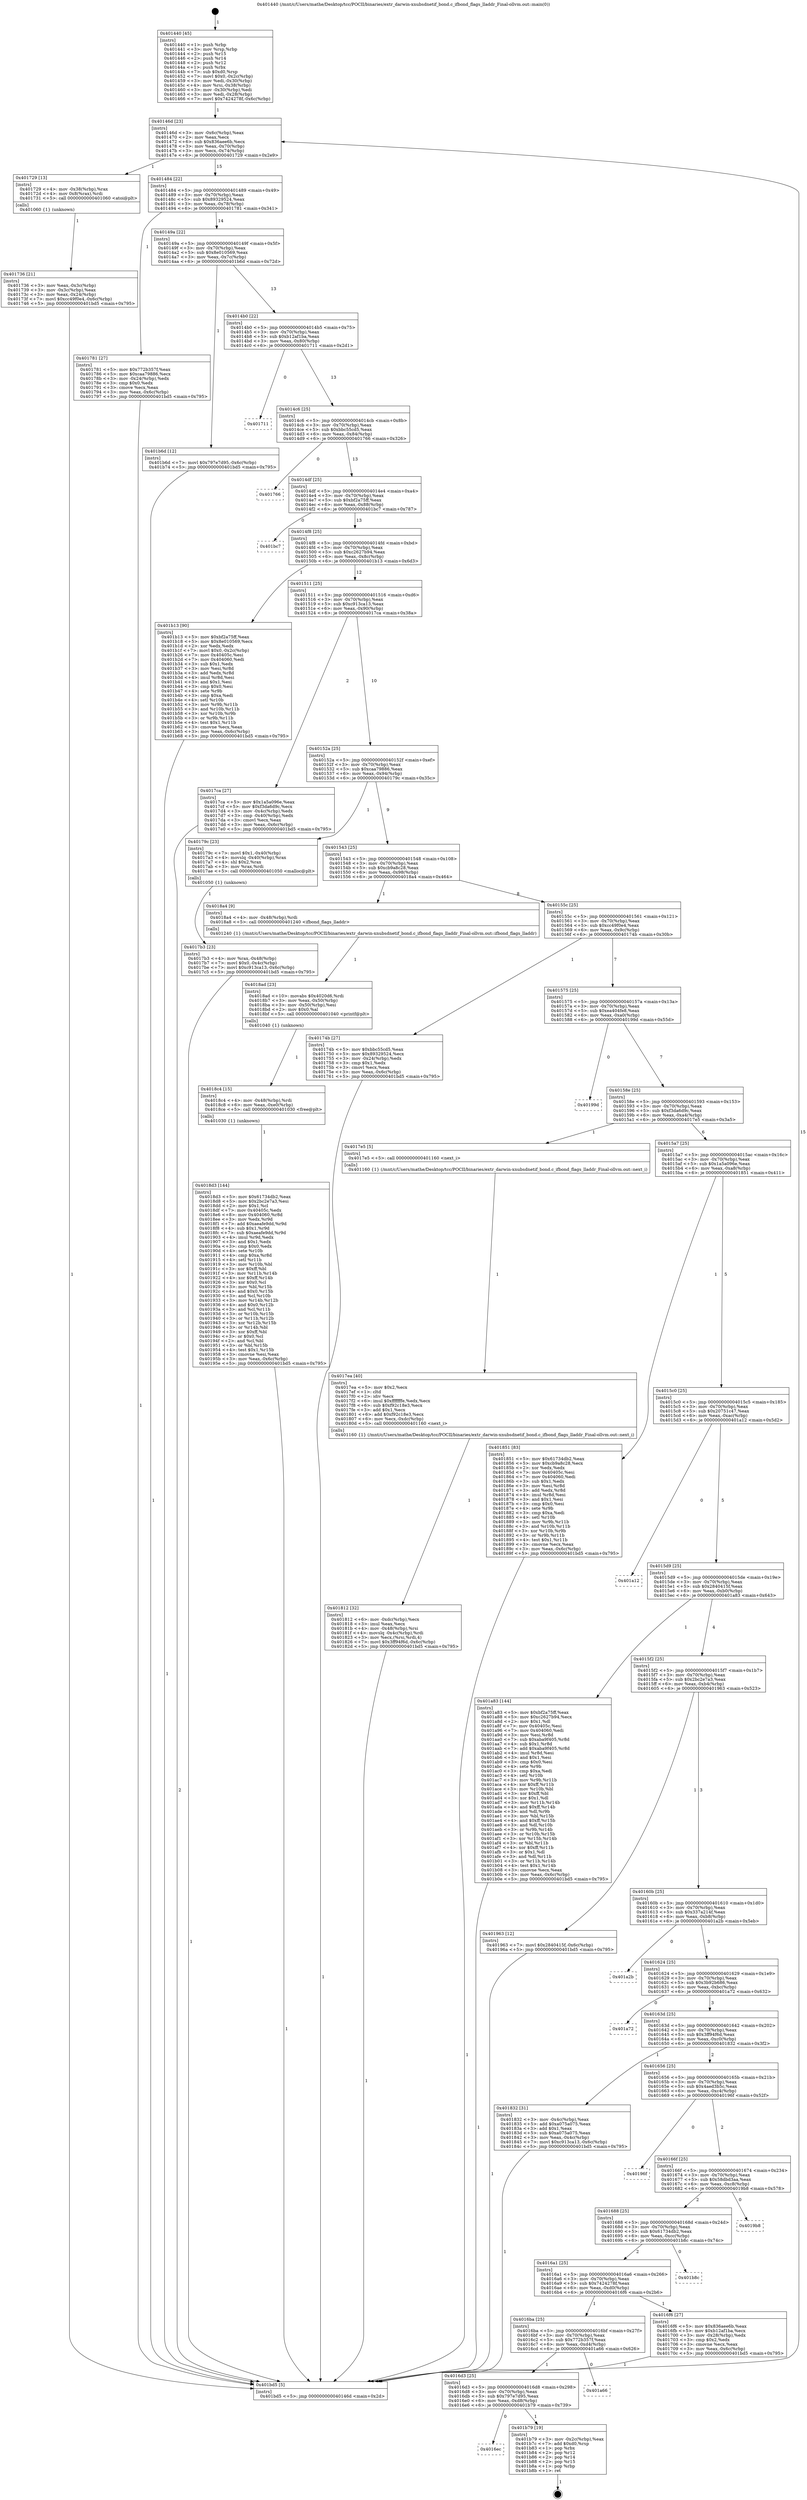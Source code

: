 digraph "0x401440" {
  label = "0x401440 (/mnt/c/Users/mathe/Desktop/tcc/POCII/binaries/extr_darwin-xnubsdnetif_bond.c_ifbond_flags_lladdr_Final-ollvm.out::main(0))"
  labelloc = "t"
  node[shape=record]

  Entry [label="",width=0.3,height=0.3,shape=circle,fillcolor=black,style=filled]
  "0x40146d" [label="{
     0x40146d [23]\l
     | [instrs]\l
     &nbsp;&nbsp;0x40146d \<+3\>: mov -0x6c(%rbp),%eax\l
     &nbsp;&nbsp;0x401470 \<+2\>: mov %eax,%ecx\l
     &nbsp;&nbsp;0x401472 \<+6\>: sub $0x836aee6b,%ecx\l
     &nbsp;&nbsp;0x401478 \<+3\>: mov %eax,-0x70(%rbp)\l
     &nbsp;&nbsp;0x40147b \<+3\>: mov %ecx,-0x74(%rbp)\l
     &nbsp;&nbsp;0x40147e \<+6\>: je 0000000000401729 \<main+0x2e9\>\l
  }"]
  "0x401729" [label="{
     0x401729 [13]\l
     | [instrs]\l
     &nbsp;&nbsp;0x401729 \<+4\>: mov -0x38(%rbp),%rax\l
     &nbsp;&nbsp;0x40172d \<+4\>: mov 0x8(%rax),%rdi\l
     &nbsp;&nbsp;0x401731 \<+5\>: call 0000000000401060 \<atoi@plt\>\l
     | [calls]\l
     &nbsp;&nbsp;0x401060 \{1\} (unknown)\l
  }"]
  "0x401484" [label="{
     0x401484 [22]\l
     | [instrs]\l
     &nbsp;&nbsp;0x401484 \<+5\>: jmp 0000000000401489 \<main+0x49\>\l
     &nbsp;&nbsp;0x401489 \<+3\>: mov -0x70(%rbp),%eax\l
     &nbsp;&nbsp;0x40148c \<+5\>: sub $0x89329524,%eax\l
     &nbsp;&nbsp;0x401491 \<+3\>: mov %eax,-0x78(%rbp)\l
     &nbsp;&nbsp;0x401494 \<+6\>: je 0000000000401781 \<main+0x341\>\l
  }"]
  Exit [label="",width=0.3,height=0.3,shape=circle,fillcolor=black,style=filled,peripheries=2]
  "0x401781" [label="{
     0x401781 [27]\l
     | [instrs]\l
     &nbsp;&nbsp;0x401781 \<+5\>: mov $0x772b357f,%eax\l
     &nbsp;&nbsp;0x401786 \<+5\>: mov $0xcaa79886,%ecx\l
     &nbsp;&nbsp;0x40178b \<+3\>: mov -0x24(%rbp),%edx\l
     &nbsp;&nbsp;0x40178e \<+3\>: cmp $0x0,%edx\l
     &nbsp;&nbsp;0x401791 \<+3\>: cmove %ecx,%eax\l
     &nbsp;&nbsp;0x401794 \<+3\>: mov %eax,-0x6c(%rbp)\l
     &nbsp;&nbsp;0x401797 \<+5\>: jmp 0000000000401bd5 \<main+0x795\>\l
  }"]
  "0x40149a" [label="{
     0x40149a [22]\l
     | [instrs]\l
     &nbsp;&nbsp;0x40149a \<+5\>: jmp 000000000040149f \<main+0x5f\>\l
     &nbsp;&nbsp;0x40149f \<+3\>: mov -0x70(%rbp),%eax\l
     &nbsp;&nbsp;0x4014a2 \<+5\>: sub $0x8e010569,%eax\l
     &nbsp;&nbsp;0x4014a7 \<+3\>: mov %eax,-0x7c(%rbp)\l
     &nbsp;&nbsp;0x4014aa \<+6\>: je 0000000000401b6d \<main+0x72d\>\l
  }"]
  "0x4016ec" [label="{
     0x4016ec\l
  }", style=dashed]
  "0x401b6d" [label="{
     0x401b6d [12]\l
     | [instrs]\l
     &nbsp;&nbsp;0x401b6d \<+7\>: movl $0x797e7d95,-0x6c(%rbp)\l
     &nbsp;&nbsp;0x401b74 \<+5\>: jmp 0000000000401bd5 \<main+0x795\>\l
  }"]
  "0x4014b0" [label="{
     0x4014b0 [22]\l
     | [instrs]\l
     &nbsp;&nbsp;0x4014b0 \<+5\>: jmp 00000000004014b5 \<main+0x75\>\l
     &nbsp;&nbsp;0x4014b5 \<+3\>: mov -0x70(%rbp),%eax\l
     &nbsp;&nbsp;0x4014b8 \<+5\>: sub $0xb12af1ba,%eax\l
     &nbsp;&nbsp;0x4014bd \<+3\>: mov %eax,-0x80(%rbp)\l
     &nbsp;&nbsp;0x4014c0 \<+6\>: je 0000000000401711 \<main+0x2d1\>\l
  }"]
  "0x401b79" [label="{
     0x401b79 [19]\l
     | [instrs]\l
     &nbsp;&nbsp;0x401b79 \<+3\>: mov -0x2c(%rbp),%eax\l
     &nbsp;&nbsp;0x401b7c \<+7\>: add $0xd0,%rsp\l
     &nbsp;&nbsp;0x401b83 \<+1\>: pop %rbx\l
     &nbsp;&nbsp;0x401b84 \<+2\>: pop %r12\l
     &nbsp;&nbsp;0x401b86 \<+2\>: pop %r14\l
     &nbsp;&nbsp;0x401b88 \<+2\>: pop %r15\l
     &nbsp;&nbsp;0x401b8a \<+1\>: pop %rbp\l
     &nbsp;&nbsp;0x401b8b \<+1\>: ret\l
  }"]
  "0x401711" [label="{
     0x401711\l
  }", style=dashed]
  "0x4014c6" [label="{
     0x4014c6 [25]\l
     | [instrs]\l
     &nbsp;&nbsp;0x4014c6 \<+5\>: jmp 00000000004014cb \<main+0x8b\>\l
     &nbsp;&nbsp;0x4014cb \<+3\>: mov -0x70(%rbp),%eax\l
     &nbsp;&nbsp;0x4014ce \<+5\>: sub $0xbbc55cd5,%eax\l
     &nbsp;&nbsp;0x4014d3 \<+6\>: mov %eax,-0x84(%rbp)\l
     &nbsp;&nbsp;0x4014d9 \<+6\>: je 0000000000401766 \<main+0x326\>\l
  }"]
  "0x4016d3" [label="{
     0x4016d3 [25]\l
     | [instrs]\l
     &nbsp;&nbsp;0x4016d3 \<+5\>: jmp 00000000004016d8 \<main+0x298\>\l
     &nbsp;&nbsp;0x4016d8 \<+3\>: mov -0x70(%rbp),%eax\l
     &nbsp;&nbsp;0x4016db \<+5\>: sub $0x797e7d95,%eax\l
     &nbsp;&nbsp;0x4016e0 \<+6\>: mov %eax,-0xd8(%rbp)\l
     &nbsp;&nbsp;0x4016e6 \<+6\>: je 0000000000401b79 \<main+0x739\>\l
  }"]
  "0x401766" [label="{
     0x401766\l
  }", style=dashed]
  "0x4014df" [label="{
     0x4014df [25]\l
     | [instrs]\l
     &nbsp;&nbsp;0x4014df \<+5\>: jmp 00000000004014e4 \<main+0xa4\>\l
     &nbsp;&nbsp;0x4014e4 \<+3\>: mov -0x70(%rbp),%eax\l
     &nbsp;&nbsp;0x4014e7 \<+5\>: sub $0xbf2a75ff,%eax\l
     &nbsp;&nbsp;0x4014ec \<+6\>: mov %eax,-0x88(%rbp)\l
     &nbsp;&nbsp;0x4014f2 \<+6\>: je 0000000000401bc7 \<main+0x787\>\l
  }"]
  "0x401a66" [label="{
     0x401a66\l
  }", style=dashed]
  "0x401bc7" [label="{
     0x401bc7\l
  }", style=dashed]
  "0x4014f8" [label="{
     0x4014f8 [25]\l
     | [instrs]\l
     &nbsp;&nbsp;0x4014f8 \<+5\>: jmp 00000000004014fd \<main+0xbd\>\l
     &nbsp;&nbsp;0x4014fd \<+3\>: mov -0x70(%rbp),%eax\l
     &nbsp;&nbsp;0x401500 \<+5\>: sub $0xc2627b94,%eax\l
     &nbsp;&nbsp;0x401505 \<+6\>: mov %eax,-0x8c(%rbp)\l
     &nbsp;&nbsp;0x40150b \<+6\>: je 0000000000401b13 \<main+0x6d3\>\l
  }"]
  "0x4018d3" [label="{
     0x4018d3 [144]\l
     | [instrs]\l
     &nbsp;&nbsp;0x4018d3 \<+5\>: mov $0x61734db2,%eax\l
     &nbsp;&nbsp;0x4018d8 \<+5\>: mov $0x2bc2e7a3,%esi\l
     &nbsp;&nbsp;0x4018dd \<+2\>: mov $0x1,%cl\l
     &nbsp;&nbsp;0x4018df \<+7\>: mov 0x40405c,%edx\l
     &nbsp;&nbsp;0x4018e6 \<+8\>: mov 0x404060,%r8d\l
     &nbsp;&nbsp;0x4018ee \<+3\>: mov %edx,%r9d\l
     &nbsp;&nbsp;0x4018f1 \<+7\>: add $0xaeafe9dd,%r9d\l
     &nbsp;&nbsp;0x4018f8 \<+4\>: sub $0x1,%r9d\l
     &nbsp;&nbsp;0x4018fc \<+7\>: sub $0xaeafe9dd,%r9d\l
     &nbsp;&nbsp;0x401903 \<+4\>: imul %r9d,%edx\l
     &nbsp;&nbsp;0x401907 \<+3\>: and $0x1,%edx\l
     &nbsp;&nbsp;0x40190a \<+3\>: cmp $0x0,%edx\l
     &nbsp;&nbsp;0x40190d \<+4\>: sete %r10b\l
     &nbsp;&nbsp;0x401911 \<+4\>: cmp $0xa,%r8d\l
     &nbsp;&nbsp;0x401915 \<+4\>: setl %r11b\l
     &nbsp;&nbsp;0x401919 \<+3\>: mov %r10b,%bl\l
     &nbsp;&nbsp;0x40191c \<+3\>: xor $0xff,%bl\l
     &nbsp;&nbsp;0x40191f \<+3\>: mov %r11b,%r14b\l
     &nbsp;&nbsp;0x401922 \<+4\>: xor $0xff,%r14b\l
     &nbsp;&nbsp;0x401926 \<+3\>: xor $0x0,%cl\l
     &nbsp;&nbsp;0x401929 \<+3\>: mov %bl,%r15b\l
     &nbsp;&nbsp;0x40192c \<+4\>: and $0x0,%r15b\l
     &nbsp;&nbsp;0x401930 \<+3\>: and %cl,%r10b\l
     &nbsp;&nbsp;0x401933 \<+3\>: mov %r14b,%r12b\l
     &nbsp;&nbsp;0x401936 \<+4\>: and $0x0,%r12b\l
     &nbsp;&nbsp;0x40193a \<+3\>: and %cl,%r11b\l
     &nbsp;&nbsp;0x40193d \<+3\>: or %r10b,%r15b\l
     &nbsp;&nbsp;0x401940 \<+3\>: or %r11b,%r12b\l
     &nbsp;&nbsp;0x401943 \<+3\>: xor %r12b,%r15b\l
     &nbsp;&nbsp;0x401946 \<+3\>: or %r14b,%bl\l
     &nbsp;&nbsp;0x401949 \<+3\>: xor $0xff,%bl\l
     &nbsp;&nbsp;0x40194c \<+3\>: or $0x0,%cl\l
     &nbsp;&nbsp;0x40194f \<+2\>: and %cl,%bl\l
     &nbsp;&nbsp;0x401951 \<+3\>: or %bl,%r15b\l
     &nbsp;&nbsp;0x401954 \<+4\>: test $0x1,%r15b\l
     &nbsp;&nbsp;0x401958 \<+3\>: cmovne %esi,%eax\l
     &nbsp;&nbsp;0x40195b \<+3\>: mov %eax,-0x6c(%rbp)\l
     &nbsp;&nbsp;0x40195e \<+5\>: jmp 0000000000401bd5 \<main+0x795\>\l
  }"]
  "0x401b13" [label="{
     0x401b13 [90]\l
     | [instrs]\l
     &nbsp;&nbsp;0x401b13 \<+5\>: mov $0xbf2a75ff,%eax\l
     &nbsp;&nbsp;0x401b18 \<+5\>: mov $0x8e010569,%ecx\l
     &nbsp;&nbsp;0x401b1d \<+2\>: xor %edx,%edx\l
     &nbsp;&nbsp;0x401b1f \<+7\>: movl $0x0,-0x2c(%rbp)\l
     &nbsp;&nbsp;0x401b26 \<+7\>: mov 0x40405c,%esi\l
     &nbsp;&nbsp;0x401b2d \<+7\>: mov 0x404060,%edi\l
     &nbsp;&nbsp;0x401b34 \<+3\>: sub $0x1,%edx\l
     &nbsp;&nbsp;0x401b37 \<+3\>: mov %esi,%r8d\l
     &nbsp;&nbsp;0x401b3a \<+3\>: add %edx,%r8d\l
     &nbsp;&nbsp;0x401b3d \<+4\>: imul %r8d,%esi\l
     &nbsp;&nbsp;0x401b41 \<+3\>: and $0x1,%esi\l
     &nbsp;&nbsp;0x401b44 \<+3\>: cmp $0x0,%esi\l
     &nbsp;&nbsp;0x401b47 \<+4\>: sete %r9b\l
     &nbsp;&nbsp;0x401b4b \<+3\>: cmp $0xa,%edi\l
     &nbsp;&nbsp;0x401b4e \<+4\>: setl %r10b\l
     &nbsp;&nbsp;0x401b52 \<+3\>: mov %r9b,%r11b\l
     &nbsp;&nbsp;0x401b55 \<+3\>: and %r10b,%r11b\l
     &nbsp;&nbsp;0x401b58 \<+3\>: xor %r10b,%r9b\l
     &nbsp;&nbsp;0x401b5b \<+3\>: or %r9b,%r11b\l
     &nbsp;&nbsp;0x401b5e \<+4\>: test $0x1,%r11b\l
     &nbsp;&nbsp;0x401b62 \<+3\>: cmovne %ecx,%eax\l
     &nbsp;&nbsp;0x401b65 \<+3\>: mov %eax,-0x6c(%rbp)\l
     &nbsp;&nbsp;0x401b68 \<+5\>: jmp 0000000000401bd5 \<main+0x795\>\l
  }"]
  "0x401511" [label="{
     0x401511 [25]\l
     | [instrs]\l
     &nbsp;&nbsp;0x401511 \<+5\>: jmp 0000000000401516 \<main+0xd6\>\l
     &nbsp;&nbsp;0x401516 \<+3\>: mov -0x70(%rbp),%eax\l
     &nbsp;&nbsp;0x401519 \<+5\>: sub $0xc913ca13,%eax\l
     &nbsp;&nbsp;0x40151e \<+6\>: mov %eax,-0x90(%rbp)\l
     &nbsp;&nbsp;0x401524 \<+6\>: je 00000000004017ca \<main+0x38a\>\l
  }"]
  "0x4018c4" [label="{
     0x4018c4 [15]\l
     | [instrs]\l
     &nbsp;&nbsp;0x4018c4 \<+4\>: mov -0x48(%rbp),%rdi\l
     &nbsp;&nbsp;0x4018c8 \<+6\>: mov %eax,-0xe0(%rbp)\l
     &nbsp;&nbsp;0x4018ce \<+5\>: call 0000000000401030 \<free@plt\>\l
     | [calls]\l
     &nbsp;&nbsp;0x401030 \{1\} (unknown)\l
  }"]
  "0x4017ca" [label="{
     0x4017ca [27]\l
     | [instrs]\l
     &nbsp;&nbsp;0x4017ca \<+5\>: mov $0x1a5a096e,%eax\l
     &nbsp;&nbsp;0x4017cf \<+5\>: mov $0xf3da6d9c,%ecx\l
     &nbsp;&nbsp;0x4017d4 \<+3\>: mov -0x4c(%rbp),%edx\l
     &nbsp;&nbsp;0x4017d7 \<+3\>: cmp -0x40(%rbp),%edx\l
     &nbsp;&nbsp;0x4017da \<+3\>: cmovl %ecx,%eax\l
     &nbsp;&nbsp;0x4017dd \<+3\>: mov %eax,-0x6c(%rbp)\l
     &nbsp;&nbsp;0x4017e0 \<+5\>: jmp 0000000000401bd5 \<main+0x795\>\l
  }"]
  "0x40152a" [label="{
     0x40152a [25]\l
     | [instrs]\l
     &nbsp;&nbsp;0x40152a \<+5\>: jmp 000000000040152f \<main+0xef\>\l
     &nbsp;&nbsp;0x40152f \<+3\>: mov -0x70(%rbp),%eax\l
     &nbsp;&nbsp;0x401532 \<+5\>: sub $0xcaa79886,%eax\l
     &nbsp;&nbsp;0x401537 \<+6\>: mov %eax,-0x94(%rbp)\l
     &nbsp;&nbsp;0x40153d \<+6\>: je 000000000040179c \<main+0x35c\>\l
  }"]
  "0x4018ad" [label="{
     0x4018ad [23]\l
     | [instrs]\l
     &nbsp;&nbsp;0x4018ad \<+10\>: movabs $0x4020d6,%rdi\l
     &nbsp;&nbsp;0x4018b7 \<+3\>: mov %eax,-0x50(%rbp)\l
     &nbsp;&nbsp;0x4018ba \<+3\>: mov -0x50(%rbp),%esi\l
     &nbsp;&nbsp;0x4018bd \<+2\>: mov $0x0,%al\l
     &nbsp;&nbsp;0x4018bf \<+5\>: call 0000000000401040 \<printf@plt\>\l
     | [calls]\l
     &nbsp;&nbsp;0x401040 \{1\} (unknown)\l
  }"]
  "0x40179c" [label="{
     0x40179c [23]\l
     | [instrs]\l
     &nbsp;&nbsp;0x40179c \<+7\>: movl $0x1,-0x40(%rbp)\l
     &nbsp;&nbsp;0x4017a3 \<+4\>: movslq -0x40(%rbp),%rax\l
     &nbsp;&nbsp;0x4017a7 \<+4\>: shl $0x2,%rax\l
     &nbsp;&nbsp;0x4017ab \<+3\>: mov %rax,%rdi\l
     &nbsp;&nbsp;0x4017ae \<+5\>: call 0000000000401050 \<malloc@plt\>\l
     | [calls]\l
     &nbsp;&nbsp;0x401050 \{1\} (unknown)\l
  }"]
  "0x401543" [label="{
     0x401543 [25]\l
     | [instrs]\l
     &nbsp;&nbsp;0x401543 \<+5\>: jmp 0000000000401548 \<main+0x108\>\l
     &nbsp;&nbsp;0x401548 \<+3\>: mov -0x70(%rbp),%eax\l
     &nbsp;&nbsp;0x40154b \<+5\>: sub $0xcb9a8c28,%eax\l
     &nbsp;&nbsp;0x401550 \<+6\>: mov %eax,-0x98(%rbp)\l
     &nbsp;&nbsp;0x401556 \<+6\>: je 00000000004018a4 \<main+0x464\>\l
  }"]
  "0x401812" [label="{
     0x401812 [32]\l
     | [instrs]\l
     &nbsp;&nbsp;0x401812 \<+6\>: mov -0xdc(%rbp),%ecx\l
     &nbsp;&nbsp;0x401818 \<+3\>: imul %eax,%ecx\l
     &nbsp;&nbsp;0x40181b \<+4\>: mov -0x48(%rbp),%rsi\l
     &nbsp;&nbsp;0x40181f \<+4\>: movslq -0x4c(%rbp),%rdi\l
     &nbsp;&nbsp;0x401823 \<+3\>: mov %ecx,(%rsi,%rdi,4)\l
     &nbsp;&nbsp;0x401826 \<+7\>: movl $0x3ff94f6d,-0x6c(%rbp)\l
     &nbsp;&nbsp;0x40182d \<+5\>: jmp 0000000000401bd5 \<main+0x795\>\l
  }"]
  "0x4018a4" [label="{
     0x4018a4 [9]\l
     | [instrs]\l
     &nbsp;&nbsp;0x4018a4 \<+4\>: mov -0x48(%rbp),%rdi\l
     &nbsp;&nbsp;0x4018a8 \<+5\>: call 0000000000401240 \<ifbond_flags_lladdr\>\l
     | [calls]\l
     &nbsp;&nbsp;0x401240 \{1\} (/mnt/c/Users/mathe/Desktop/tcc/POCII/binaries/extr_darwin-xnubsdnetif_bond.c_ifbond_flags_lladdr_Final-ollvm.out::ifbond_flags_lladdr)\l
  }"]
  "0x40155c" [label="{
     0x40155c [25]\l
     | [instrs]\l
     &nbsp;&nbsp;0x40155c \<+5\>: jmp 0000000000401561 \<main+0x121\>\l
     &nbsp;&nbsp;0x401561 \<+3\>: mov -0x70(%rbp),%eax\l
     &nbsp;&nbsp;0x401564 \<+5\>: sub $0xcc49f0e4,%eax\l
     &nbsp;&nbsp;0x401569 \<+6\>: mov %eax,-0x9c(%rbp)\l
     &nbsp;&nbsp;0x40156f \<+6\>: je 000000000040174b \<main+0x30b\>\l
  }"]
  "0x4017ea" [label="{
     0x4017ea [40]\l
     | [instrs]\l
     &nbsp;&nbsp;0x4017ea \<+5\>: mov $0x2,%ecx\l
     &nbsp;&nbsp;0x4017ef \<+1\>: cltd\l
     &nbsp;&nbsp;0x4017f0 \<+2\>: idiv %ecx\l
     &nbsp;&nbsp;0x4017f2 \<+6\>: imul $0xfffffffe,%edx,%ecx\l
     &nbsp;&nbsp;0x4017f8 \<+6\>: sub $0xf92c18e3,%ecx\l
     &nbsp;&nbsp;0x4017fe \<+3\>: add $0x1,%ecx\l
     &nbsp;&nbsp;0x401801 \<+6\>: add $0xf92c18e3,%ecx\l
     &nbsp;&nbsp;0x401807 \<+6\>: mov %ecx,-0xdc(%rbp)\l
     &nbsp;&nbsp;0x40180d \<+5\>: call 0000000000401160 \<next_i\>\l
     | [calls]\l
     &nbsp;&nbsp;0x401160 \{1\} (/mnt/c/Users/mathe/Desktop/tcc/POCII/binaries/extr_darwin-xnubsdnetif_bond.c_ifbond_flags_lladdr_Final-ollvm.out::next_i)\l
  }"]
  "0x40174b" [label="{
     0x40174b [27]\l
     | [instrs]\l
     &nbsp;&nbsp;0x40174b \<+5\>: mov $0xbbc55cd5,%eax\l
     &nbsp;&nbsp;0x401750 \<+5\>: mov $0x89329524,%ecx\l
     &nbsp;&nbsp;0x401755 \<+3\>: mov -0x24(%rbp),%edx\l
     &nbsp;&nbsp;0x401758 \<+3\>: cmp $0x1,%edx\l
     &nbsp;&nbsp;0x40175b \<+3\>: cmovl %ecx,%eax\l
     &nbsp;&nbsp;0x40175e \<+3\>: mov %eax,-0x6c(%rbp)\l
     &nbsp;&nbsp;0x401761 \<+5\>: jmp 0000000000401bd5 \<main+0x795\>\l
  }"]
  "0x401575" [label="{
     0x401575 [25]\l
     | [instrs]\l
     &nbsp;&nbsp;0x401575 \<+5\>: jmp 000000000040157a \<main+0x13a\>\l
     &nbsp;&nbsp;0x40157a \<+3\>: mov -0x70(%rbp),%eax\l
     &nbsp;&nbsp;0x40157d \<+5\>: sub $0xea404fe8,%eax\l
     &nbsp;&nbsp;0x401582 \<+6\>: mov %eax,-0xa0(%rbp)\l
     &nbsp;&nbsp;0x401588 \<+6\>: je 000000000040199d \<main+0x55d\>\l
  }"]
  "0x4017b3" [label="{
     0x4017b3 [23]\l
     | [instrs]\l
     &nbsp;&nbsp;0x4017b3 \<+4\>: mov %rax,-0x48(%rbp)\l
     &nbsp;&nbsp;0x4017b7 \<+7\>: movl $0x0,-0x4c(%rbp)\l
     &nbsp;&nbsp;0x4017be \<+7\>: movl $0xc913ca13,-0x6c(%rbp)\l
     &nbsp;&nbsp;0x4017c5 \<+5\>: jmp 0000000000401bd5 \<main+0x795\>\l
  }"]
  "0x40199d" [label="{
     0x40199d\l
  }", style=dashed]
  "0x40158e" [label="{
     0x40158e [25]\l
     | [instrs]\l
     &nbsp;&nbsp;0x40158e \<+5\>: jmp 0000000000401593 \<main+0x153\>\l
     &nbsp;&nbsp;0x401593 \<+3\>: mov -0x70(%rbp),%eax\l
     &nbsp;&nbsp;0x401596 \<+5\>: sub $0xf3da6d9c,%eax\l
     &nbsp;&nbsp;0x40159b \<+6\>: mov %eax,-0xa4(%rbp)\l
     &nbsp;&nbsp;0x4015a1 \<+6\>: je 00000000004017e5 \<main+0x3a5\>\l
  }"]
  "0x401736" [label="{
     0x401736 [21]\l
     | [instrs]\l
     &nbsp;&nbsp;0x401736 \<+3\>: mov %eax,-0x3c(%rbp)\l
     &nbsp;&nbsp;0x401739 \<+3\>: mov -0x3c(%rbp),%eax\l
     &nbsp;&nbsp;0x40173c \<+3\>: mov %eax,-0x24(%rbp)\l
     &nbsp;&nbsp;0x40173f \<+7\>: movl $0xcc49f0e4,-0x6c(%rbp)\l
     &nbsp;&nbsp;0x401746 \<+5\>: jmp 0000000000401bd5 \<main+0x795\>\l
  }"]
  "0x4017e5" [label="{
     0x4017e5 [5]\l
     | [instrs]\l
     &nbsp;&nbsp;0x4017e5 \<+5\>: call 0000000000401160 \<next_i\>\l
     | [calls]\l
     &nbsp;&nbsp;0x401160 \{1\} (/mnt/c/Users/mathe/Desktop/tcc/POCII/binaries/extr_darwin-xnubsdnetif_bond.c_ifbond_flags_lladdr_Final-ollvm.out::next_i)\l
  }"]
  "0x4015a7" [label="{
     0x4015a7 [25]\l
     | [instrs]\l
     &nbsp;&nbsp;0x4015a7 \<+5\>: jmp 00000000004015ac \<main+0x16c\>\l
     &nbsp;&nbsp;0x4015ac \<+3\>: mov -0x70(%rbp),%eax\l
     &nbsp;&nbsp;0x4015af \<+5\>: sub $0x1a5a096e,%eax\l
     &nbsp;&nbsp;0x4015b4 \<+6\>: mov %eax,-0xa8(%rbp)\l
     &nbsp;&nbsp;0x4015ba \<+6\>: je 0000000000401851 \<main+0x411\>\l
  }"]
  "0x401440" [label="{
     0x401440 [45]\l
     | [instrs]\l
     &nbsp;&nbsp;0x401440 \<+1\>: push %rbp\l
     &nbsp;&nbsp;0x401441 \<+3\>: mov %rsp,%rbp\l
     &nbsp;&nbsp;0x401444 \<+2\>: push %r15\l
     &nbsp;&nbsp;0x401446 \<+2\>: push %r14\l
     &nbsp;&nbsp;0x401448 \<+2\>: push %r12\l
     &nbsp;&nbsp;0x40144a \<+1\>: push %rbx\l
     &nbsp;&nbsp;0x40144b \<+7\>: sub $0xd0,%rsp\l
     &nbsp;&nbsp;0x401452 \<+7\>: movl $0x0,-0x2c(%rbp)\l
     &nbsp;&nbsp;0x401459 \<+3\>: mov %edi,-0x30(%rbp)\l
     &nbsp;&nbsp;0x40145c \<+4\>: mov %rsi,-0x38(%rbp)\l
     &nbsp;&nbsp;0x401460 \<+3\>: mov -0x30(%rbp),%edi\l
     &nbsp;&nbsp;0x401463 \<+3\>: mov %edi,-0x28(%rbp)\l
     &nbsp;&nbsp;0x401466 \<+7\>: movl $0x7424278f,-0x6c(%rbp)\l
  }"]
  "0x401851" [label="{
     0x401851 [83]\l
     | [instrs]\l
     &nbsp;&nbsp;0x401851 \<+5\>: mov $0x61734db2,%eax\l
     &nbsp;&nbsp;0x401856 \<+5\>: mov $0xcb9a8c28,%ecx\l
     &nbsp;&nbsp;0x40185b \<+2\>: xor %edx,%edx\l
     &nbsp;&nbsp;0x40185d \<+7\>: mov 0x40405c,%esi\l
     &nbsp;&nbsp;0x401864 \<+7\>: mov 0x404060,%edi\l
     &nbsp;&nbsp;0x40186b \<+3\>: sub $0x1,%edx\l
     &nbsp;&nbsp;0x40186e \<+3\>: mov %esi,%r8d\l
     &nbsp;&nbsp;0x401871 \<+3\>: add %edx,%r8d\l
     &nbsp;&nbsp;0x401874 \<+4\>: imul %r8d,%esi\l
     &nbsp;&nbsp;0x401878 \<+3\>: and $0x1,%esi\l
     &nbsp;&nbsp;0x40187b \<+3\>: cmp $0x0,%esi\l
     &nbsp;&nbsp;0x40187e \<+4\>: sete %r9b\l
     &nbsp;&nbsp;0x401882 \<+3\>: cmp $0xa,%edi\l
     &nbsp;&nbsp;0x401885 \<+4\>: setl %r10b\l
     &nbsp;&nbsp;0x401889 \<+3\>: mov %r9b,%r11b\l
     &nbsp;&nbsp;0x40188c \<+3\>: and %r10b,%r11b\l
     &nbsp;&nbsp;0x40188f \<+3\>: xor %r10b,%r9b\l
     &nbsp;&nbsp;0x401892 \<+3\>: or %r9b,%r11b\l
     &nbsp;&nbsp;0x401895 \<+4\>: test $0x1,%r11b\l
     &nbsp;&nbsp;0x401899 \<+3\>: cmovne %ecx,%eax\l
     &nbsp;&nbsp;0x40189c \<+3\>: mov %eax,-0x6c(%rbp)\l
     &nbsp;&nbsp;0x40189f \<+5\>: jmp 0000000000401bd5 \<main+0x795\>\l
  }"]
  "0x4015c0" [label="{
     0x4015c0 [25]\l
     | [instrs]\l
     &nbsp;&nbsp;0x4015c0 \<+5\>: jmp 00000000004015c5 \<main+0x185\>\l
     &nbsp;&nbsp;0x4015c5 \<+3\>: mov -0x70(%rbp),%eax\l
     &nbsp;&nbsp;0x4015c8 \<+5\>: sub $0x20751c47,%eax\l
     &nbsp;&nbsp;0x4015cd \<+6\>: mov %eax,-0xac(%rbp)\l
     &nbsp;&nbsp;0x4015d3 \<+6\>: je 0000000000401a12 \<main+0x5d2\>\l
  }"]
  "0x401bd5" [label="{
     0x401bd5 [5]\l
     | [instrs]\l
     &nbsp;&nbsp;0x401bd5 \<+5\>: jmp 000000000040146d \<main+0x2d\>\l
  }"]
  "0x401a12" [label="{
     0x401a12\l
  }", style=dashed]
  "0x4015d9" [label="{
     0x4015d9 [25]\l
     | [instrs]\l
     &nbsp;&nbsp;0x4015d9 \<+5\>: jmp 00000000004015de \<main+0x19e\>\l
     &nbsp;&nbsp;0x4015de \<+3\>: mov -0x70(%rbp),%eax\l
     &nbsp;&nbsp;0x4015e1 \<+5\>: sub $0x2840415f,%eax\l
     &nbsp;&nbsp;0x4015e6 \<+6\>: mov %eax,-0xb0(%rbp)\l
     &nbsp;&nbsp;0x4015ec \<+6\>: je 0000000000401a83 \<main+0x643\>\l
  }"]
  "0x4016ba" [label="{
     0x4016ba [25]\l
     | [instrs]\l
     &nbsp;&nbsp;0x4016ba \<+5\>: jmp 00000000004016bf \<main+0x27f\>\l
     &nbsp;&nbsp;0x4016bf \<+3\>: mov -0x70(%rbp),%eax\l
     &nbsp;&nbsp;0x4016c2 \<+5\>: sub $0x772b357f,%eax\l
     &nbsp;&nbsp;0x4016c7 \<+6\>: mov %eax,-0xd4(%rbp)\l
     &nbsp;&nbsp;0x4016cd \<+6\>: je 0000000000401a66 \<main+0x626\>\l
  }"]
  "0x401a83" [label="{
     0x401a83 [144]\l
     | [instrs]\l
     &nbsp;&nbsp;0x401a83 \<+5\>: mov $0xbf2a75ff,%eax\l
     &nbsp;&nbsp;0x401a88 \<+5\>: mov $0xc2627b94,%ecx\l
     &nbsp;&nbsp;0x401a8d \<+2\>: mov $0x1,%dl\l
     &nbsp;&nbsp;0x401a8f \<+7\>: mov 0x40405c,%esi\l
     &nbsp;&nbsp;0x401a96 \<+7\>: mov 0x404060,%edi\l
     &nbsp;&nbsp;0x401a9d \<+3\>: mov %esi,%r8d\l
     &nbsp;&nbsp;0x401aa0 \<+7\>: sub $0xaba9f405,%r8d\l
     &nbsp;&nbsp;0x401aa7 \<+4\>: sub $0x1,%r8d\l
     &nbsp;&nbsp;0x401aab \<+7\>: add $0xaba9f405,%r8d\l
     &nbsp;&nbsp;0x401ab2 \<+4\>: imul %r8d,%esi\l
     &nbsp;&nbsp;0x401ab6 \<+3\>: and $0x1,%esi\l
     &nbsp;&nbsp;0x401ab9 \<+3\>: cmp $0x0,%esi\l
     &nbsp;&nbsp;0x401abc \<+4\>: sete %r9b\l
     &nbsp;&nbsp;0x401ac0 \<+3\>: cmp $0xa,%edi\l
     &nbsp;&nbsp;0x401ac3 \<+4\>: setl %r10b\l
     &nbsp;&nbsp;0x401ac7 \<+3\>: mov %r9b,%r11b\l
     &nbsp;&nbsp;0x401aca \<+4\>: xor $0xff,%r11b\l
     &nbsp;&nbsp;0x401ace \<+3\>: mov %r10b,%bl\l
     &nbsp;&nbsp;0x401ad1 \<+3\>: xor $0xff,%bl\l
     &nbsp;&nbsp;0x401ad4 \<+3\>: xor $0x1,%dl\l
     &nbsp;&nbsp;0x401ad7 \<+3\>: mov %r11b,%r14b\l
     &nbsp;&nbsp;0x401ada \<+4\>: and $0xff,%r14b\l
     &nbsp;&nbsp;0x401ade \<+3\>: and %dl,%r9b\l
     &nbsp;&nbsp;0x401ae1 \<+3\>: mov %bl,%r15b\l
     &nbsp;&nbsp;0x401ae4 \<+4\>: and $0xff,%r15b\l
     &nbsp;&nbsp;0x401ae8 \<+3\>: and %dl,%r10b\l
     &nbsp;&nbsp;0x401aeb \<+3\>: or %r9b,%r14b\l
     &nbsp;&nbsp;0x401aee \<+3\>: or %r10b,%r15b\l
     &nbsp;&nbsp;0x401af1 \<+3\>: xor %r15b,%r14b\l
     &nbsp;&nbsp;0x401af4 \<+3\>: or %bl,%r11b\l
     &nbsp;&nbsp;0x401af7 \<+4\>: xor $0xff,%r11b\l
     &nbsp;&nbsp;0x401afb \<+3\>: or $0x1,%dl\l
     &nbsp;&nbsp;0x401afe \<+3\>: and %dl,%r11b\l
     &nbsp;&nbsp;0x401b01 \<+3\>: or %r11b,%r14b\l
     &nbsp;&nbsp;0x401b04 \<+4\>: test $0x1,%r14b\l
     &nbsp;&nbsp;0x401b08 \<+3\>: cmovne %ecx,%eax\l
     &nbsp;&nbsp;0x401b0b \<+3\>: mov %eax,-0x6c(%rbp)\l
     &nbsp;&nbsp;0x401b0e \<+5\>: jmp 0000000000401bd5 \<main+0x795\>\l
  }"]
  "0x4015f2" [label="{
     0x4015f2 [25]\l
     | [instrs]\l
     &nbsp;&nbsp;0x4015f2 \<+5\>: jmp 00000000004015f7 \<main+0x1b7\>\l
     &nbsp;&nbsp;0x4015f7 \<+3\>: mov -0x70(%rbp),%eax\l
     &nbsp;&nbsp;0x4015fa \<+5\>: sub $0x2bc2e7a3,%eax\l
     &nbsp;&nbsp;0x4015ff \<+6\>: mov %eax,-0xb4(%rbp)\l
     &nbsp;&nbsp;0x401605 \<+6\>: je 0000000000401963 \<main+0x523\>\l
  }"]
  "0x4016f6" [label="{
     0x4016f6 [27]\l
     | [instrs]\l
     &nbsp;&nbsp;0x4016f6 \<+5\>: mov $0x836aee6b,%eax\l
     &nbsp;&nbsp;0x4016fb \<+5\>: mov $0xb12af1ba,%ecx\l
     &nbsp;&nbsp;0x401700 \<+3\>: mov -0x28(%rbp),%edx\l
     &nbsp;&nbsp;0x401703 \<+3\>: cmp $0x2,%edx\l
     &nbsp;&nbsp;0x401706 \<+3\>: cmovne %ecx,%eax\l
     &nbsp;&nbsp;0x401709 \<+3\>: mov %eax,-0x6c(%rbp)\l
     &nbsp;&nbsp;0x40170c \<+5\>: jmp 0000000000401bd5 \<main+0x795\>\l
  }"]
  "0x401963" [label="{
     0x401963 [12]\l
     | [instrs]\l
     &nbsp;&nbsp;0x401963 \<+7\>: movl $0x2840415f,-0x6c(%rbp)\l
     &nbsp;&nbsp;0x40196a \<+5\>: jmp 0000000000401bd5 \<main+0x795\>\l
  }"]
  "0x40160b" [label="{
     0x40160b [25]\l
     | [instrs]\l
     &nbsp;&nbsp;0x40160b \<+5\>: jmp 0000000000401610 \<main+0x1d0\>\l
     &nbsp;&nbsp;0x401610 \<+3\>: mov -0x70(%rbp),%eax\l
     &nbsp;&nbsp;0x401613 \<+5\>: sub $0x337a214f,%eax\l
     &nbsp;&nbsp;0x401618 \<+6\>: mov %eax,-0xb8(%rbp)\l
     &nbsp;&nbsp;0x40161e \<+6\>: je 0000000000401a2b \<main+0x5eb\>\l
  }"]
  "0x4016a1" [label="{
     0x4016a1 [25]\l
     | [instrs]\l
     &nbsp;&nbsp;0x4016a1 \<+5\>: jmp 00000000004016a6 \<main+0x266\>\l
     &nbsp;&nbsp;0x4016a6 \<+3\>: mov -0x70(%rbp),%eax\l
     &nbsp;&nbsp;0x4016a9 \<+5\>: sub $0x7424278f,%eax\l
     &nbsp;&nbsp;0x4016ae \<+6\>: mov %eax,-0xd0(%rbp)\l
     &nbsp;&nbsp;0x4016b4 \<+6\>: je 00000000004016f6 \<main+0x2b6\>\l
  }"]
  "0x401a2b" [label="{
     0x401a2b\l
  }", style=dashed]
  "0x401624" [label="{
     0x401624 [25]\l
     | [instrs]\l
     &nbsp;&nbsp;0x401624 \<+5\>: jmp 0000000000401629 \<main+0x1e9\>\l
     &nbsp;&nbsp;0x401629 \<+3\>: mov -0x70(%rbp),%eax\l
     &nbsp;&nbsp;0x40162c \<+5\>: sub $0x3b92b686,%eax\l
     &nbsp;&nbsp;0x401631 \<+6\>: mov %eax,-0xbc(%rbp)\l
     &nbsp;&nbsp;0x401637 \<+6\>: je 0000000000401a72 \<main+0x632\>\l
  }"]
  "0x401b8c" [label="{
     0x401b8c\l
  }", style=dashed]
  "0x401a72" [label="{
     0x401a72\l
  }", style=dashed]
  "0x40163d" [label="{
     0x40163d [25]\l
     | [instrs]\l
     &nbsp;&nbsp;0x40163d \<+5\>: jmp 0000000000401642 \<main+0x202\>\l
     &nbsp;&nbsp;0x401642 \<+3\>: mov -0x70(%rbp),%eax\l
     &nbsp;&nbsp;0x401645 \<+5\>: sub $0x3ff94f6d,%eax\l
     &nbsp;&nbsp;0x40164a \<+6\>: mov %eax,-0xc0(%rbp)\l
     &nbsp;&nbsp;0x401650 \<+6\>: je 0000000000401832 \<main+0x3f2\>\l
  }"]
  "0x401688" [label="{
     0x401688 [25]\l
     | [instrs]\l
     &nbsp;&nbsp;0x401688 \<+5\>: jmp 000000000040168d \<main+0x24d\>\l
     &nbsp;&nbsp;0x40168d \<+3\>: mov -0x70(%rbp),%eax\l
     &nbsp;&nbsp;0x401690 \<+5\>: sub $0x61734db2,%eax\l
     &nbsp;&nbsp;0x401695 \<+6\>: mov %eax,-0xcc(%rbp)\l
     &nbsp;&nbsp;0x40169b \<+6\>: je 0000000000401b8c \<main+0x74c\>\l
  }"]
  "0x401832" [label="{
     0x401832 [31]\l
     | [instrs]\l
     &nbsp;&nbsp;0x401832 \<+3\>: mov -0x4c(%rbp),%eax\l
     &nbsp;&nbsp;0x401835 \<+5\>: add $0xa075a075,%eax\l
     &nbsp;&nbsp;0x40183a \<+3\>: add $0x1,%eax\l
     &nbsp;&nbsp;0x40183d \<+5\>: sub $0xa075a075,%eax\l
     &nbsp;&nbsp;0x401842 \<+3\>: mov %eax,-0x4c(%rbp)\l
     &nbsp;&nbsp;0x401845 \<+7\>: movl $0xc913ca13,-0x6c(%rbp)\l
     &nbsp;&nbsp;0x40184c \<+5\>: jmp 0000000000401bd5 \<main+0x795\>\l
  }"]
  "0x401656" [label="{
     0x401656 [25]\l
     | [instrs]\l
     &nbsp;&nbsp;0x401656 \<+5\>: jmp 000000000040165b \<main+0x21b\>\l
     &nbsp;&nbsp;0x40165b \<+3\>: mov -0x70(%rbp),%eax\l
     &nbsp;&nbsp;0x40165e \<+5\>: sub $0x4aed3b5c,%eax\l
     &nbsp;&nbsp;0x401663 \<+6\>: mov %eax,-0xc4(%rbp)\l
     &nbsp;&nbsp;0x401669 \<+6\>: je 000000000040196f \<main+0x52f\>\l
  }"]
  "0x4019b8" [label="{
     0x4019b8\l
  }", style=dashed]
  "0x40196f" [label="{
     0x40196f\l
  }", style=dashed]
  "0x40166f" [label="{
     0x40166f [25]\l
     | [instrs]\l
     &nbsp;&nbsp;0x40166f \<+5\>: jmp 0000000000401674 \<main+0x234\>\l
     &nbsp;&nbsp;0x401674 \<+3\>: mov -0x70(%rbp),%eax\l
     &nbsp;&nbsp;0x401677 \<+5\>: sub $0x58dbd3aa,%eax\l
     &nbsp;&nbsp;0x40167c \<+6\>: mov %eax,-0xc8(%rbp)\l
     &nbsp;&nbsp;0x401682 \<+6\>: je 00000000004019b8 \<main+0x578\>\l
  }"]
  Entry -> "0x401440" [label=" 1"]
  "0x40146d" -> "0x401729" [label=" 1"]
  "0x40146d" -> "0x401484" [label=" 15"]
  "0x401b79" -> Exit [label=" 1"]
  "0x401484" -> "0x401781" [label=" 1"]
  "0x401484" -> "0x40149a" [label=" 14"]
  "0x4016d3" -> "0x4016ec" [label=" 0"]
  "0x40149a" -> "0x401b6d" [label=" 1"]
  "0x40149a" -> "0x4014b0" [label=" 13"]
  "0x4016d3" -> "0x401b79" [label=" 1"]
  "0x4014b0" -> "0x401711" [label=" 0"]
  "0x4014b0" -> "0x4014c6" [label=" 13"]
  "0x4016ba" -> "0x4016d3" [label=" 1"]
  "0x4014c6" -> "0x401766" [label=" 0"]
  "0x4014c6" -> "0x4014df" [label=" 13"]
  "0x4016ba" -> "0x401a66" [label=" 0"]
  "0x4014df" -> "0x401bc7" [label=" 0"]
  "0x4014df" -> "0x4014f8" [label=" 13"]
  "0x401b6d" -> "0x401bd5" [label=" 1"]
  "0x4014f8" -> "0x401b13" [label=" 1"]
  "0x4014f8" -> "0x401511" [label=" 12"]
  "0x401b13" -> "0x401bd5" [label=" 1"]
  "0x401511" -> "0x4017ca" [label=" 2"]
  "0x401511" -> "0x40152a" [label=" 10"]
  "0x401a83" -> "0x401bd5" [label=" 1"]
  "0x40152a" -> "0x40179c" [label=" 1"]
  "0x40152a" -> "0x401543" [label=" 9"]
  "0x401963" -> "0x401bd5" [label=" 1"]
  "0x401543" -> "0x4018a4" [label=" 1"]
  "0x401543" -> "0x40155c" [label=" 8"]
  "0x4018d3" -> "0x401bd5" [label=" 1"]
  "0x40155c" -> "0x40174b" [label=" 1"]
  "0x40155c" -> "0x401575" [label=" 7"]
  "0x4018c4" -> "0x4018d3" [label=" 1"]
  "0x401575" -> "0x40199d" [label=" 0"]
  "0x401575" -> "0x40158e" [label=" 7"]
  "0x4018ad" -> "0x4018c4" [label=" 1"]
  "0x40158e" -> "0x4017e5" [label=" 1"]
  "0x40158e" -> "0x4015a7" [label=" 6"]
  "0x4018a4" -> "0x4018ad" [label=" 1"]
  "0x4015a7" -> "0x401851" [label=" 1"]
  "0x4015a7" -> "0x4015c0" [label=" 5"]
  "0x401851" -> "0x401bd5" [label=" 1"]
  "0x4015c0" -> "0x401a12" [label=" 0"]
  "0x4015c0" -> "0x4015d9" [label=" 5"]
  "0x401832" -> "0x401bd5" [label=" 1"]
  "0x4015d9" -> "0x401a83" [label=" 1"]
  "0x4015d9" -> "0x4015f2" [label=" 4"]
  "0x401812" -> "0x401bd5" [label=" 1"]
  "0x4015f2" -> "0x401963" [label=" 1"]
  "0x4015f2" -> "0x40160b" [label=" 3"]
  "0x4017ea" -> "0x401812" [label=" 1"]
  "0x40160b" -> "0x401a2b" [label=" 0"]
  "0x40160b" -> "0x401624" [label=" 3"]
  "0x4017ca" -> "0x401bd5" [label=" 2"]
  "0x401624" -> "0x401a72" [label=" 0"]
  "0x401624" -> "0x40163d" [label=" 3"]
  "0x4017b3" -> "0x401bd5" [label=" 1"]
  "0x40163d" -> "0x401832" [label=" 1"]
  "0x40163d" -> "0x401656" [label=" 2"]
  "0x401781" -> "0x401bd5" [label=" 1"]
  "0x401656" -> "0x40196f" [label=" 0"]
  "0x401656" -> "0x40166f" [label=" 2"]
  "0x40174b" -> "0x401bd5" [label=" 1"]
  "0x40166f" -> "0x4019b8" [label=" 0"]
  "0x40166f" -> "0x401688" [label=" 2"]
  "0x40179c" -> "0x4017b3" [label=" 1"]
  "0x401688" -> "0x401b8c" [label=" 0"]
  "0x401688" -> "0x4016a1" [label=" 2"]
  "0x4017e5" -> "0x4017ea" [label=" 1"]
  "0x4016a1" -> "0x4016f6" [label=" 1"]
  "0x4016a1" -> "0x4016ba" [label=" 1"]
  "0x4016f6" -> "0x401bd5" [label=" 1"]
  "0x401440" -> "0x40146d" [label=" 1"]
  "0x401bd5" -> "0x40146d" [label=" 15"]
  "0x401729" -> "0x401736" [label=" 1"]
  "0x401736" -> "0x401bd5" [label=" 1"]
}
